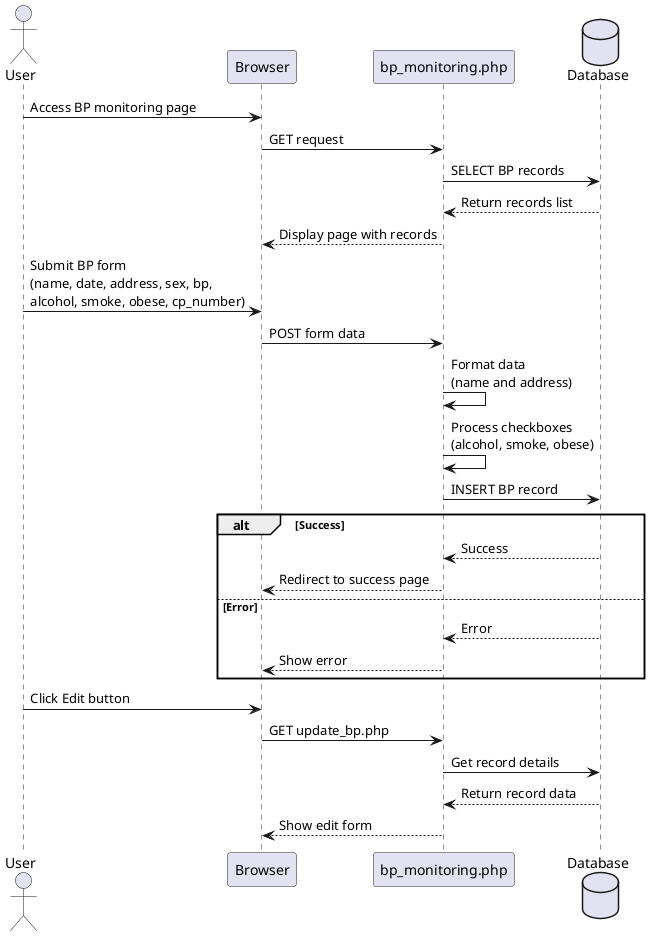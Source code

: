 @startuml BP Monitoring Management

actor User
participant Browser
participant "bp_monitoring.php" as PHP
database Database

' View BP Records
User -> Browser: Access BP monitoring page
Browser -> PHP: GET request
PHP -> Database: SELECT BP records
Database --> PHP: Return records list
PHP --> Browser: Display page with records

' Add BP Record
User -> Browser: Submit BP form\n(name, date, address, sex, bp,\nalcohol, smoke, obese, cp_number)
Browser -> PHP: POST form data
PHP -> PHP: Format data\n(name and address)
PHP -> PHP: Process checkboxes\n(alcohol, smoke, obese)
PHP -> Database: INSERT BP record
alt Success
    Database --> PHP: Success
    PHP --> Browser: Redirect to success page
else Error
    Database --> PHP: Error
    PHP --> Browser: Show error
end

' Edit BP Record
User -> Browser: Click Edit button
Browser -> PHP: GET update_bp.php
PHP -> Database: Get record details
Database --> PHP: Return record data
PHP --> Browser: Show edit form

@enduml 